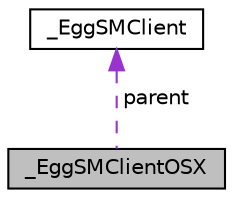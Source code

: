 digraph "_EggSMClientOSX"
{
  edge [fontname="Helvetica",fontsize="10",labelfontname="Helvetica",labelfontsize="10"];
  node [fontname="Helvetica",fontsize="10",shape=record];
  Node1 [label="_EggSMClientOSX",height=0.2,width=0.4,color="black", fillcolor="grey75", style="filled" fontcolor="black"];
  Node2 -> Node1 [dir="back",color="darkorchid3",fontsize="10",style="dashed",label=" parent" ,fontname="Helvetica"];
  Node2 [label="_EggSMClient",height=0.2,width=0.4,color="black", fillcolor="white", style="filled",URL="$d1/d15/struct__EggSMClient.html"];
}
